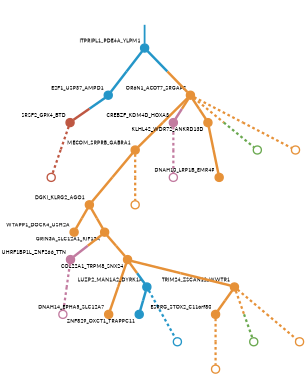 strict digraph  {
graph[splines=false]; nodesep=0.7; rankdir=TB; ranksep=0.6; forcelabels=true; dpi=600; size=2.5;
0 [color="#2496c8ff", fillcolor="#2496c8ff", fixedsize=true, fontname=Lato, fontsize="12pt", height="0.25", label="", penwidth=3, shape=circle, style=filled, xlabel=ITPRIPL1_PDE4A_YLPM1];
2 [color="#2496c8ff", fillcolor="#2496c8ff", fixedsize=true, fontname=Lato, fontsize="12pt", height="0.25", label="", penwidth=3, shape=circle, style=filled, xlabel=E2F1_USP37_AMPD1];
5 [color="#e69138ff", fillcolor="#e69138ff", fixedsize=true, fontname=Lato, fontsize="12pt", height="0.25", label="", penwidth=3, shape=circle, style=filled, xlabel=OR6N1_ACOT7_SRGAP2];
1 [color="#e69138ff", fillcolor="#e69138ff", fixedsize=true, fontname=Lato, fontsize="12pt", height="0.25", label="", penwidth=3, shape=circle, style=filled, xlabel=DGKI_KLRG2_AGO1];
10 [color="#e69138ff", fillcolor="#e69138ff", fixedsize=true, fontname=Lato, fontsize="12pt", height="0.25", label="", penwidth=3, shape=circle, style=filled, xlabel=WTAPP1_DOCK4_USH2A];
17 [color="#e69138ff", fillcolor="#e69138ff", fixedsize=true, fontname=Lato, fontsize="12pt", height="0.25", label="", penwidth=3, shape=circle, style=filled, xlabel=GRIN3A_SLC12A1_KIF13A];
7 [color="#be5742ff", fillcolor="#be5742ff", fixedsize=true, fontname=Lato, fontsize="12pt", height="0.25", label="", penwidth=3, shape=circle, style=filled, xlabel=SRSF2_GPX4_BTD];
4 [color="#e69138ff", fillcolor="#e69138ff", fixedsize=true, fontname=Lato, fontsize="12pt", height="0.25", label="", penwidth=3, shape=circle, style=filled, xlabel=MECOM_SRPRB_GABRA1];
22 [color="#e69138ff", fillcolor="#e69138ff", fixedsize=true, fontname=Lato, fontsize="12pt", height="0.25", label="", penwidth=3, shape=circle, style=solid, xlabel=""];
13 [color="#c27ba0ff", fillcolor="#c27ba0ff", fixedsize=true, fontname=Lato, fontsize="12pt", height="0.25", label="", penwidth=3, shape=circle, style=filled, xlabel=CREBZF_KDM4D_HOXA3];
16 [color="#e69138ff", fillcolor="#e69138ff", fixedsize=true, fontname=Lato, fontsize="12pt", height="0.25", label="", penwidth=3, shape=circle, style=filled, xlabel=KLHL42_WDR72_ANKRD13D];
18 [color="#6aa84fff", fillcolor="#6aa84fff", fixedsize=true, fontname=Lato, fontsize="12pt", height="0.25", label="", penwidth=3, shape=circle, style=solid, xlabel=""];
23 [color="#e69138ff", fillcolor="#e69138ff", fixedsize=true, fontname=Lato, fontsize="12pt", height="0.25", label="", penwidth=3, shape=circle, style=solid, xlabel=""];
26 [color="#be5742ff", fillcolor="#be5742ff", fixedsize=true, fontname=Lato, fontsize="12pt", height="0.25", label="", penwidth=3, shape=circle, style=solid, xlabel=""];
8 [color="#c27ba0ff", fillcolor="#c27ba0ff", fixedsize=true, fontname=Lato, fontsize="12pt", height="0.25", label="", penwidth=3, shape=circle, style=filled, xlabel=UHRF1BP1L_ZNF266_TTN];
20 [color="#c27ba0ff", fillcolor="#c27ba0ff", fixedsize=true, fontname=Lato, fontsize="12pt", height="0.25", label="", penwidth=3, shape=circle, style=solid, xlabel=""];
9 [color="#e69138ff", fillcolor="#e69138ff", fixedsize=true, fontname=Lato, fontsize="12pt", height="0.25", label="", penwidth=3, shape=circle, style=filled, xlabel=COL22A1_TRPM8_SNX24];
3 [color="#e69138ff", fillcolor="#e69138ff", fixedsize=true, fontname=Lato, fontsize="12pt", height="0.25", label="", penwidth=3, shape=circle, style=filled, xlabel=DNAH14_EPHA5_SLC12A7];
12 [color="#2496c8ff", fillcolor="#2496c8ff", fixedsize=true, fontname=Lato, fontsize="12pt", height="0.25", label="", penwidth=3, shape=circle, style=filled, xlabel=LUZP2_MAN1A2_DYRK1A];
14 [color="#e69138ff", fillcolor="#e69138ff", fixedsize=true, fontname=Lato, fontsize="12pt", height="0.25", label="", penwidth=3, shape=circle, style=filled, xlabel=TRIM24_ZSCAN12_WWTR1];
11 [color="#e69138ff", fillcolor="#e69138ff", fixedsize=true, fontname=Lato, fontsize="12pt", height="0.25", label="", penwidth=3, shape=circle, style=filled, xlabel=ESRRG_STOX2_C11orf80];
24 [color="#e69138ff", fillcolor="#e69138ff", fixedsize=true, fontname=Lato, fontsize="12pt", height="0.25", label="", penwidth=3, shape=circle, style=solid, xlabel=""];
15 [color="#2496c8ff", fillcolor="#2496c8ff", fixedsize=true, fontname=Lato, fontsize="12pt", height="0.25", label="", penwidth=3, shape=circle, style=filled, xlabel=ZNF829_OXCT1_TRAPPC11];
27 [color="#2496c8ff", fillcolor="#2496c8ff", fixedsize=true, fontname=Lato, fontsize="12pt", height="0.25", label="", penwidth=3, shape=circle, style=solid, xlabel=""];
21 [color="#c27ba0ff", fillcolor="#c27ba0ff", fixedsize=true, fontname=Lato, fontsize="12pt", height="0.25", label="", penwidth=3, shape=circle, style=solid, xlabel=""];
19 [color="#6aa84fff", fillcolor="#6aa84fff", fixedsize=true, fontname=Lato, fontsize="12pt", height="0.25", label="", penwidth=3, shape=circle, style=solid, xlabel=""];
25 [color="#e69138ff", fillcolor="#e69138ff", fixedsize=true, fontname=Lato, fontsize="12pt", height="0.25", label="", penwidth=3, shape=circle, style=solid, xlabel=""];
6 [color="#e69138ff", fillcolor="#e69138ff", fixedsize=true, fontname=Lato, fontsize="12pt", height="0.25", label="", penwidth=3, shape=circle, style=filled, xlabel=DNAH10_LRP1B_EMR4P];
normal [label="", penwidth=3, style=invis, xlabel=ITPRIPL1_PDE4A_YLPM1];
0 -> 2  [arrowsize=0, color="#2496c8ff;0.5:#2496c8ff", minlen="2.0", penwidth="5.5", style=solid];
0 -> 5  [arrowsize=0, color="#2496c8ff;0.5:#e69138ff", minlen="2.0", penwidth="5.5", style=solid];
2 -> 7  [arrowsize=0, color="#2496c8ff;0.5:#be5742ff", minlen="1.8333332538604736", penwidth="5.5", style=solid];
5 -> 4  [arrowsize=0, color="#e69138ff;0.5:#e69138ff", minlen="2.0", penwidth="5.5", style=solid];
5 -> 13  [arrowsize=0, color="#e69138ff;0.5:#c27ba0ff", minlen="1.1666666269302368", penwidth="5.5", style=solid];
5 -> 16  [arrowsize=0, color="#e69138ff;0.5:#e69138ff", minlen="1.0", penwidth="5.5", style=solid];
5 -> 18  [arrowsize=0, color="#e69138ff;0.5:#6aa84fff", minlen="2.0", penwidth=5, style=dashed];
5 -> 23  [arrowsize=0, color="#e69138ff;0.5:#e69138ff", minlen="2.0", penwidth=5, style=dashed];
1 -> 10  [arrowsize=0, color="#e69138ff;0.5:#e69138ff", minlen="1.3333332538604736", penwidth="5.5", style=solid];
1 -> 17  [arrowsize=0, color="#e69138ff;0.5:#e69138ff", minlen="1.0", penwidth="5.5", style=solid];
17 -> 8  [arrowsize=0, color="#e69138ff;0.5:#c27ba0ff", minlen="1.8333332538604736", penwidth="5.5", style=solid];
17 -> 9  [arrowsize=0, color="#e69138ff;0.5:#e69138ff", minlen="1.5", penwidth="5.5", style=solid];
7 -> 26  [arrowsize=0, color="#be5742ff;0.5:#be5742ff", minlen="2.0", penwidth=5, style=dashed];
4 -> 1  [arrowsize=0, color="#e69138ff;0.5:#e69138ff", minlen="2.0", penwidth="5.5", style=solid];
4 -> 22  [arrowsize=0, color="#e69138ff;0.5:#e69138ff", minlen="2.0", penwidth=5, style=dashed];
13 -> 21  [arrowsize=0, color="#c27ba0ff;0.5:#c27ba0ff", minlen="2.0", penwidth=5, style=dashed];
16 -> 6  [arrowsize=0, color="#e69138ff;0.5:#e69138ff", minlen="2.0", penwidth="5.5", style=solid];
8 -> 20  [arrowsize=0, color="#c27ba0ff;0.5:#c27ba0ff", minlen="2.0", penwidth=5, style=dashed];
9 -> 3  [arrowsize=0, color="#e69138ff;0.5:#e69138ff", minlen="2.0", penwidth="5.5", style=solid];
9 -> 12  [arrowsize=0, color="#e69138ff;0.5:#2496c8ff", minlen="1.1666666269302368", penwidth="5.5", style=solid];
9 -> 14  [arrowsize=0, color="#e69138ff;0.5:#e69138ff", minlen="1.1666666269302368", penwidth="5.5", style=solid];
12 -> 15  [arrowsize=0, color="#2496c8ff;0.5:#2496c8ff", minlen="1.0", penwidth="5.5", style=solid];
12 -> 27  [arrowsize=0, color="#2496c8ff;0.5:#2496c8ff", minlen="2.0", penwidth=5, style=dashed];
14 -> 11  [arrowsize=0, color="#e69138ff;0.5:#e69138ff", minlen="1.3333332538604736", penwidth="5.5", style=solid];
14 -> 19  [arrowsize=0, color="#e69138ff;0.5:#6aa84fff", minlen="2.0", penwidth=5, style=dashed];
14 -> 25  [arrowsize=0, color="#e69138ff;0.5:#e69138ff", minlen="2.0", penwidth=5, style=dashed];
11 -> 24  [arrowsize=0, color="#e69138ff;0.5:#e69138ff", minlen="2.0", penwidth=5, style=dashed];
normal -> 0  [arrowsize=0, color="#2496c8ff", label="", penwidth=4, style=solid];
}
